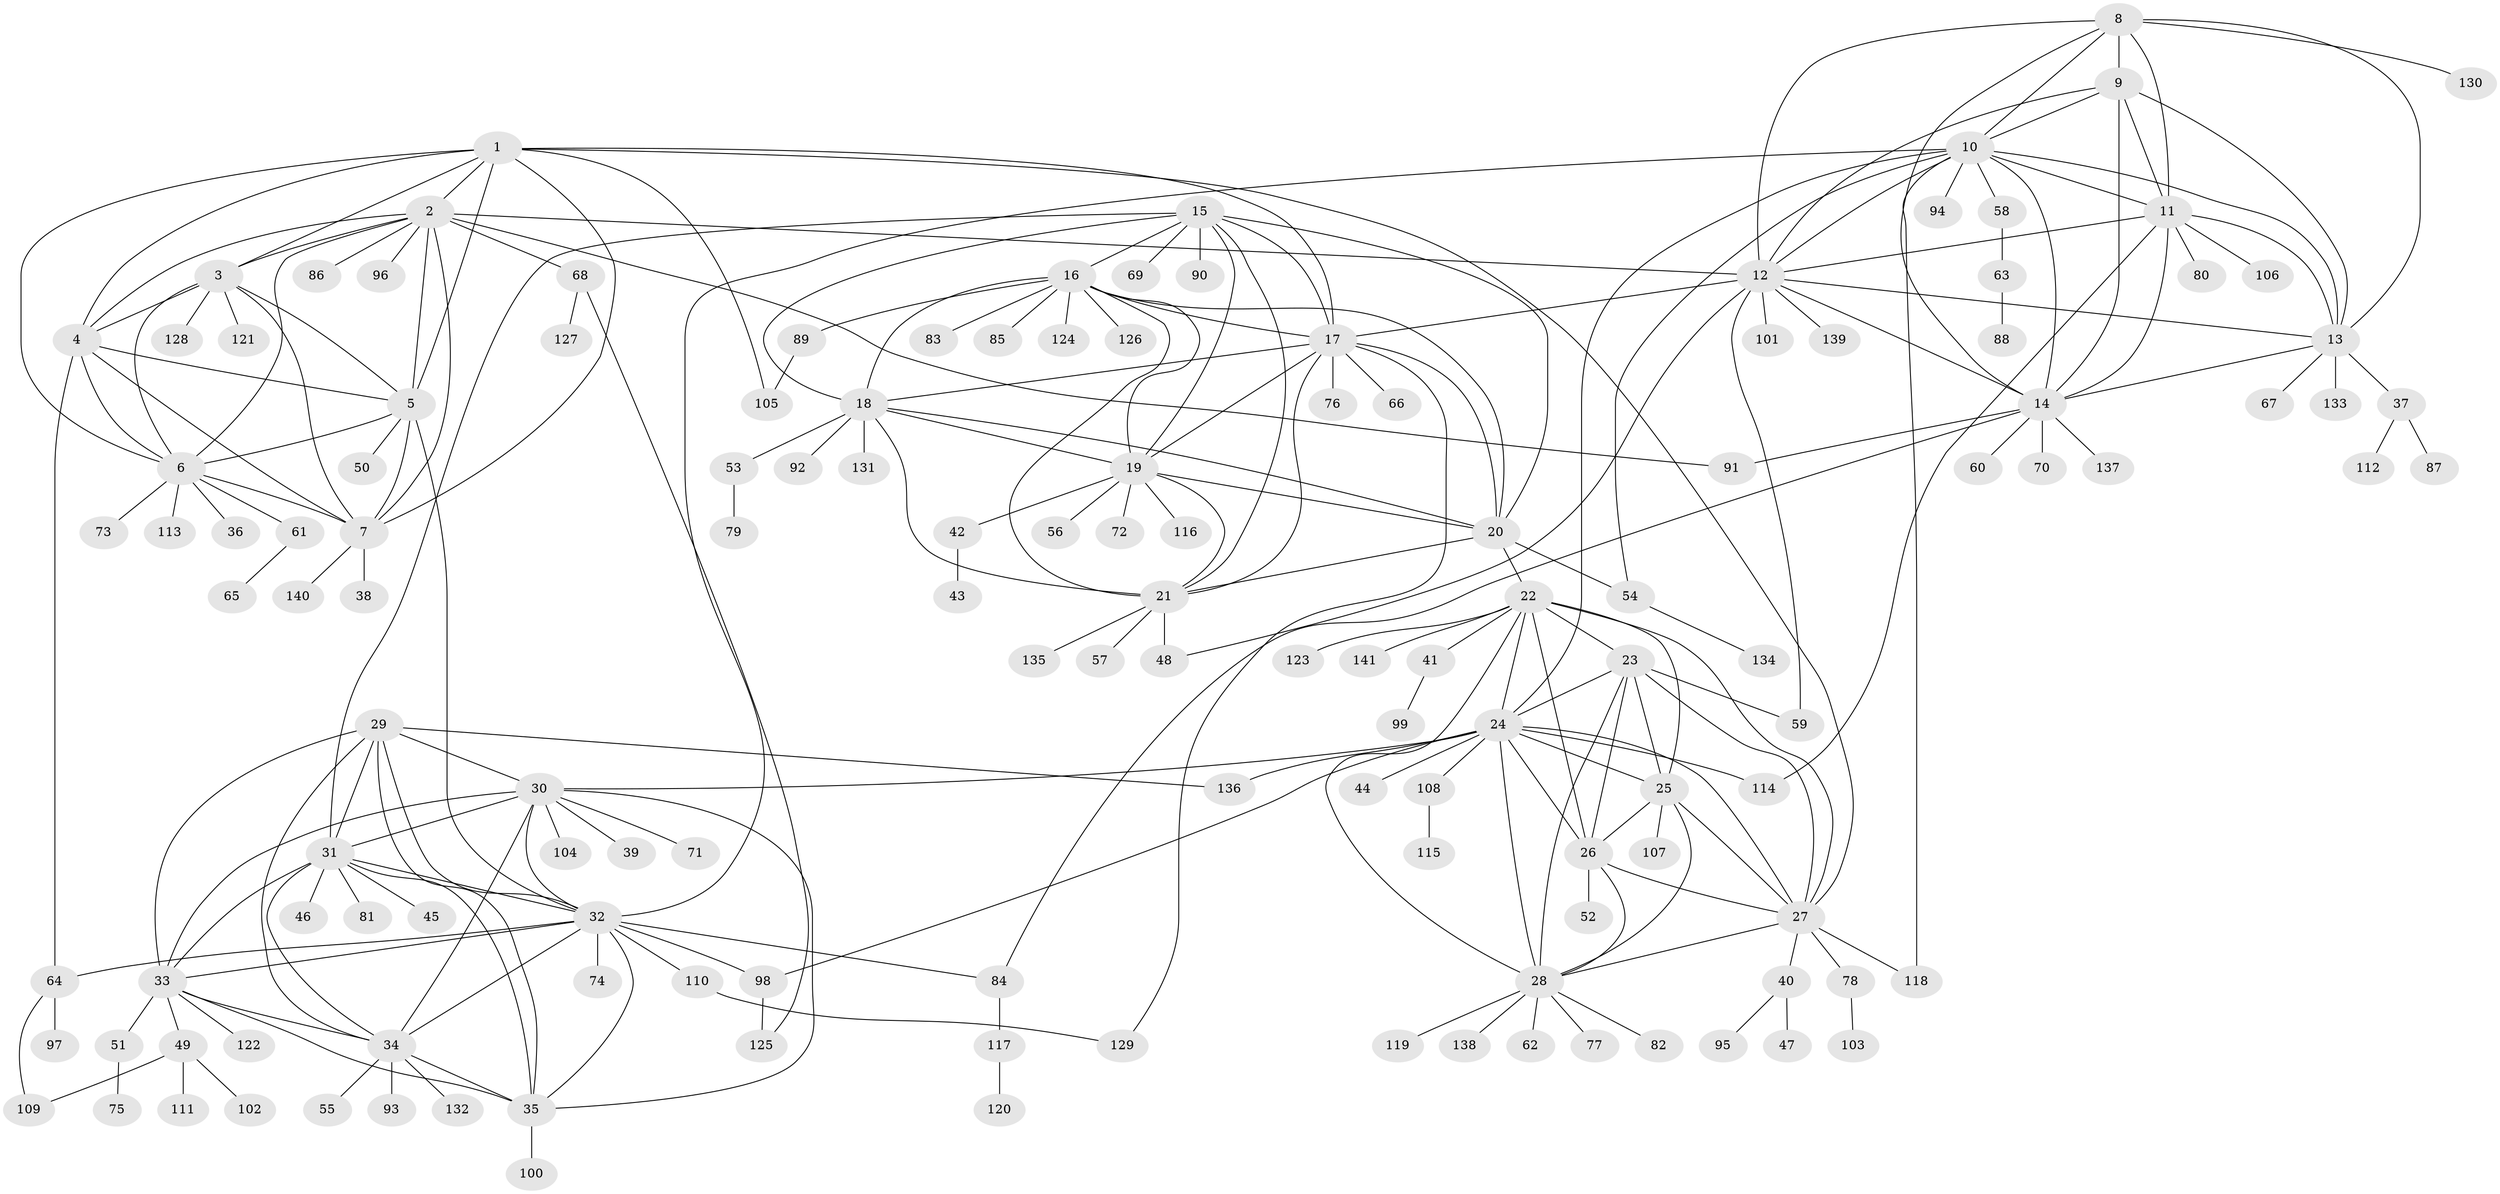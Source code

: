 // Generated by graph-tools (version 1.1) at 2025/26/03/09/25 03:26:38]
// undirected, 141 vertices, 235 edges
graph export_dot {
graph [start="1"]
  node [color=gray90,style=filled];
  1;
  2;
  3;
  4;
  5;
  6;
  7;
  8;
  9;
  10;
  11;
  12;
  13;
  14;
  15;
  16;
  17;
  18;
  19;
  20;
  21;
  22;
  23;
  24;
  25;
  26;
  27;
  28;
  29;
  30;
  31;
  32;
  33;
  34;
  35;
  36;
  37;
  38;
  39;
  40;
  41;
  42;
  43;
  44;
  45;
  46;
  47;
  48;
  49;
  50;
  51;
  52;
  53;
  54;
  55;
  56;
  57;
  58;
  59;
  60;
  61;
  62;
  63;
  64;
  65;
  66;
  67;
  68;
  69;
  70;
  71;
  72;
  73;
  74;
  75;
  76;
  77;
  78;
  79;
  80;
  81;
  82;
  83;
  84;
  85;
  86;
  87;
  88;
  89;
  90;
  91;
  92;
  93;
  94;
  95;
  96;
  97;
  98;
  99;
  100;
  101;
  102;
  103;
  104;
  105;
  106;
  107;
  108;
  109;
  110;
  111;
  112;
  113;
  114;
  115;
  116;
  117;
  118;
  119;
  120;
  121;
  122;
  123;
  124;
  125;
  126;
  127;
  128;
  129;
  130;
  131;
  132;
  133;
  134;
  135;
  136;
  137;
  138;
  139;
  140;
  141;
  1 -- 2;
  1 -- 3;
  1 -- 4;
  1 -- 5;
  1 -- 6;
  1 -- 7;
  1 -- 17;
  1 -- 27;
  1 -- 105;
  2 -- 3;
  2 -- 4;
  2 -- 5;
  2 -- 6;
  2 -- 7;
  2 -- 12;
  2 -- 68;
  2 -- 86;
  2 -- 91;
  2 -- 96;
  3 -- 4;
  3 -- 5;
  3 -- 6;
  3 -- 7;
  3 -- 121;
  3 -- 128;
  4 -- 5;
  4 -- 6;
  4 -- 7;
  4 -- 64;
  5 -- 6;
  5 -- 7;
  5 -- 32;
  5 -- 50;
  6 -- 7;
  6 -- 36;
  6 -- 61;
  6 -- 73;
  6 -- 113;
  7 -- 38;
  7 -- 140;
  8 -- 9;
  8 -- 10;
  8 -- 11;
  8 -- 12;
  8 -- 13;
  8 -- 14;
  8 -- 130;
  9 -- 10;
  9 -- 11;
  9 -- 12;
  9 -- 13;
  9 -- 14;
  10 -- 11;
  10 -- 12;
  10 -- 13;
  10 -- 14;
  10 -- 24;
  10 -- 32;
  10 -- 54;
  10 -- 58;
  10 -- 94;
  10 -- 118;
  11 -- 12;
  11 -- 13;
  11 -- 14;
  11 -- 80;
  11 -- 106;
  11 -- 114;
  12 -- 13;
  12 -- 14;
  12 -- 17;
  12 -- 48;
  12 -- 59;
  12 -- 101;
  12 -- 139;
  13 -- 14;
  13 -- 37;
  13 -- 67;
  13 -- 133;
  14 -- 60;
  14 -- 70;
  14 -- 84;
  14 -- 91;
  14 -- 137;
  15 -- 16;
  15 -- 17;
  15 -- 18;
  15 -- 19;
  15 -- 20;
  15 -- 21;
  15 -- 31;
  15 -- 69;
  15 -- 90;
  16 -- 17;
  16 -- 18;
  16 -- 19;
  16 -- 20;
  16 -- 21;
  16 -- 83;
  16 -- 85;
  16 -- 89;
  16 -- 124;
  16 -- 126;
  17 -- 18;
  17 -- 19;
  17 -- 20;
  17 -- 21;
  17 -- 66;
  17 -- 76;
  17 -- 129;
  18 -- 19;
  18 -- 20;
  18 -- 21;
  18 -- 53;
  18 -- 92;
  18 -- 131;
  19 -- 20;
  19 -- 21;
  19 -- 42;
  19 -- 56;
  19 -- 72;
  19 -- 116;
  20 -- 21;
  20 -- 22;
  20 -- 54;
  21 -- 48;
  21 -- 57;
  21 -- 135;
  22 -- 23;
  22 -- 24;
  22 -- 25;
  22 -- 26;
  22 -- 27;
  22 -- 28;
  22 -- 41;
  22 -- 123;
  22 -- 141;
  23 -- 24;
  23 -- 25;
  23 -- 26;
  23 -- 27;
  23 -- 28;
  23 -- 59;
  24 -- 25;
  24 -- 26;
  24 -- 27;
  24 -- 28;
  24 -- 30;
  24 -- 44;
  24 -- 98;
  24 -- 108;
  24 -- 114;
  24 -- 136;
  25 -- 26;
  25 -- 27;
  25 -- 28;
  25 -- 107;
  26 -- 27;
  26 -- 28;
  26 -- 52;
  27 -- 28;
  27 -- 40;
  27 -- 78;
  27 -- 118;
  28 -- 62;
  28 -- 77;
  28 -- 82;
  28 -- 119;
  28 -- 138;
  29 -- 30;
  29 -- 31;
  29 -- 32;
  29 -- 33;
  29 -- 34;
  29 -- 35;
  29 -- 136;
  30 -- 31;
  30 -- 32;
  30 -- 33;
  30 -- 34;
  30 -- 35;
  30 -- 39;
  30 -- 71;
  30 -- 104;
  31 -- 32;
  31 -- 33;
  31 -- 34;
  31 -- 35;
  31 -- 45;
  31 -- 46;
  31 -- 81;
  32 -- 33;
  32 -- 34;
  32 -- 35;
  32 -- 64;
  32 -- 74;
  32 -- 84;
  32 -- 98;
  32 -- 110;
  33 -- 34;
  33 -- 35;
  33 -- 49;
  33 -- 51;
  33 -- 122;
  34 -- 35;
  34 -- 55;
  34 -- 93;
  34 -- 132;
  35 -- 100;
  37 -- 87;
  37 -- 112;
  40 -- 47;
  40 -- 95;
  41 -- 99;
  42 -- 43;
  49 -- 102;
  49 -- 109;
  49 -- 111;
  51 -- 75;
  53 -- 79;
  54 -- 134;
  58 -- 63;
  61 -- 65;
  63 -- 88;
  64 -- 97;
  64 -- 109;
  68 -- 125;
  68 -- 127;
  78 -- 103;
  84 -- 117;
  89 -- 105;
  98 -- 125;
  108 -- 115;
  110 -- 129;
  117 -- 120;
}

